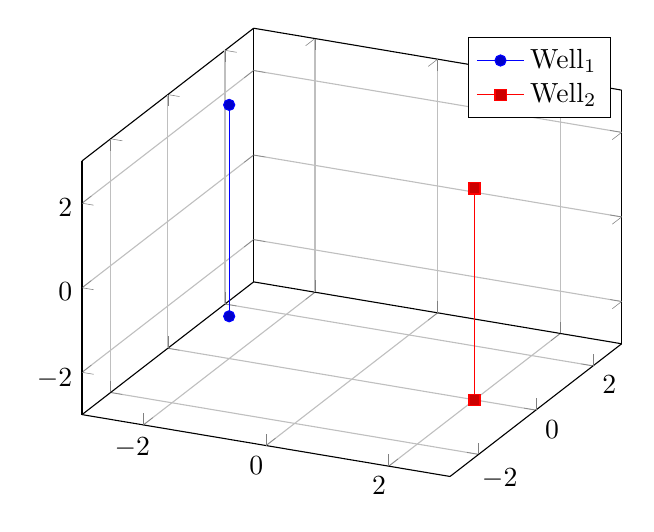 % -*- root: ../../mainThesis.tex -*-

\begin{tikzpicture}[scale=1]

\begin{axis}[grid=major,
xmin=-3, xmax=3,
ymin=-3, ymax=3,
zmin=-3, zmax=3]
\addplot3 coordinates { (-2,0,3) (-2,0,-2) };
\addlegendentry{$\text{Well}_1$};
\addplot3 coordinates { (2,0,-3) (2,0,2) };
\addlegendentry{$\text{Well}_2$};
\end{axis}

\end{tikzpicture}
